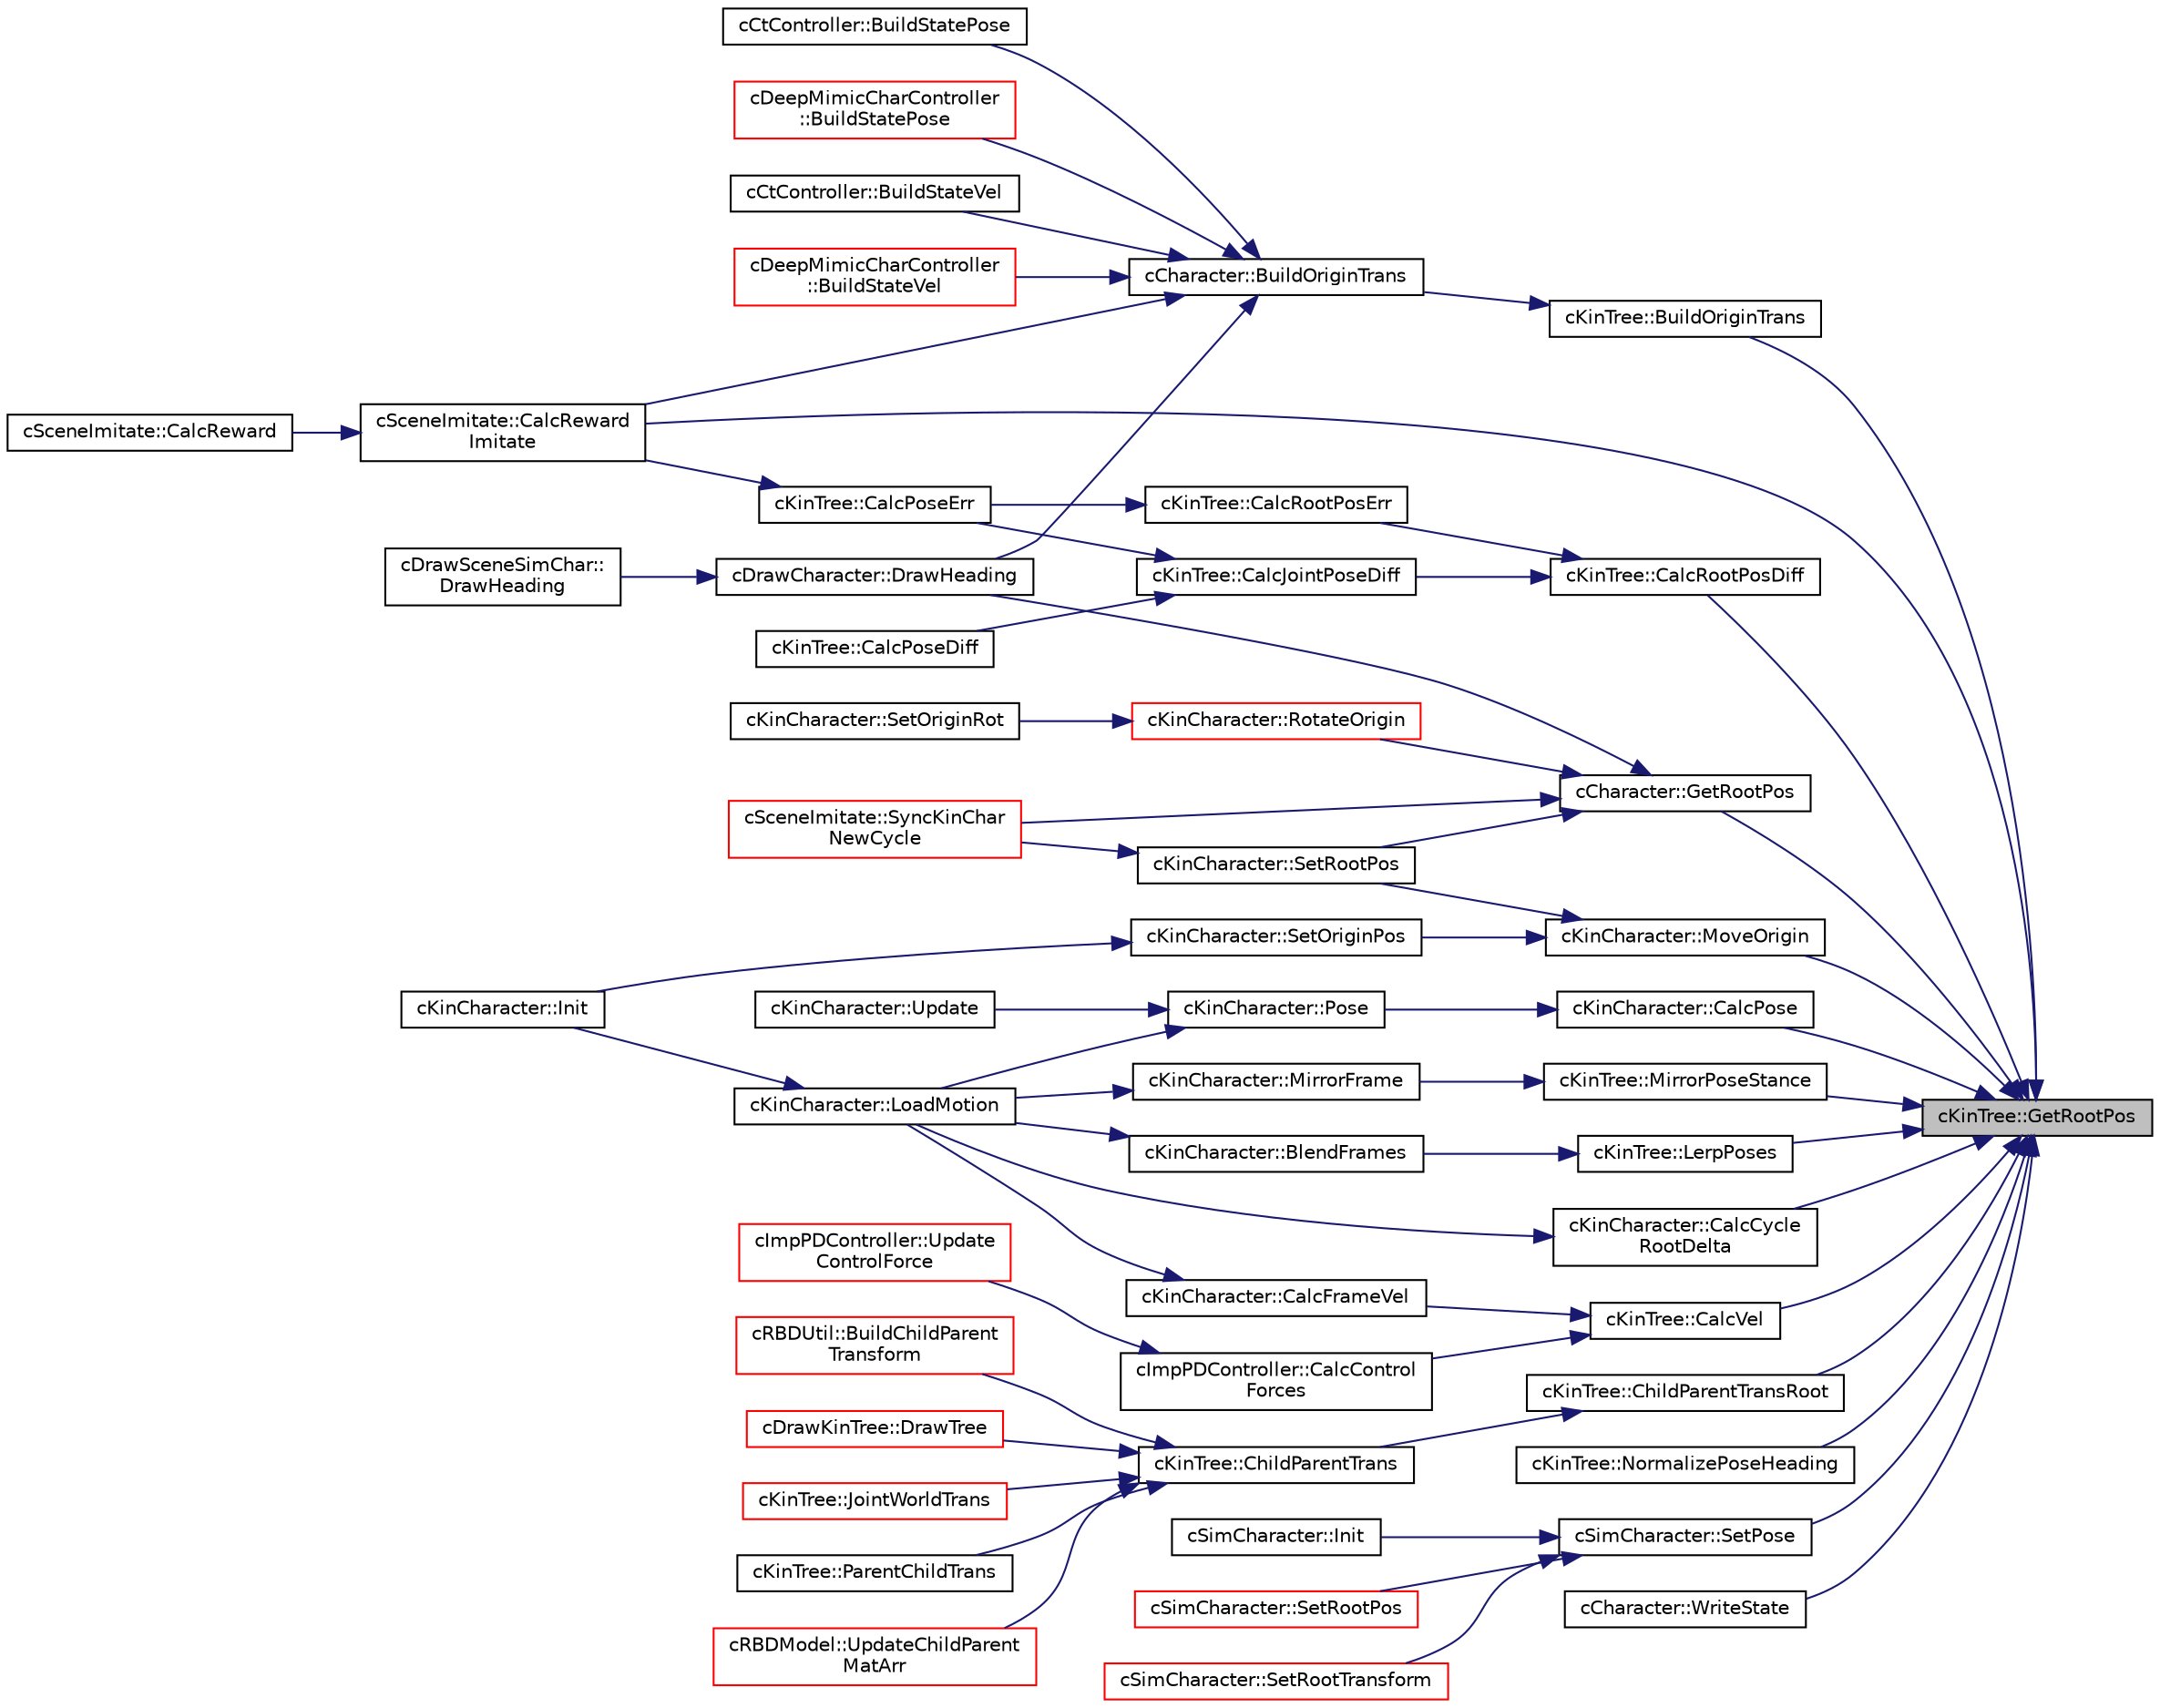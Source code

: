 digraph "cKinTree::GetRootPos"
{
 // LATEX_PDF_SIZE
  edge [fontname="Helvetica",fontsize="10",labelfontname="Helvetica",labelfontsize="10"];
  node [fontname="Helvetica",fontsize="10",shape=record];
  rankdir="RL";
  Node1 [label="cKinTree::GetRootPos",height=0.2,width=0.4,color="black", fillcolor="grey75", style="filled", fontcolor="black",tooltip=" "];
  Node1 -> Node2 [dir="back",color="midnightblue",fontsize="10",style="solid",fontname="Helvetica"];
  Node2 [label="cKinTree::BuildOriginTrans",height=0.2,width=0.4,color="black", fillcolor="white", style="filled",URL="$classc_kin_tree.html#a5202fa70f7d7f8acbda05a6e8d0a9edf",tooltip=" "];
  Node2 -> Node3 [dir="back",color="midnightblue",fontsize="10",style="solid",fontname="Helvetica"];
  Node3 [label="cCharacter::BuildOriginTrans",height=0.2,width=0.4,color="black", fillcolor="white", style="filled",URL="$classc_character.html#a47b30497606677520c662a5e5dcc3a47",tooltip=" "];
  Node3 -> Node4 [dir="back",color="midnightblue",fontsize="10",style="solid",fontname="Helvetica"];
  Node4 [label="cCtController::BuildStatePose",height=0.2,width=0.4,color="black", fillcolor="white", style="filled",URL="$classc_ct_controller.html#a696c4c6d34d0500a6ff83fc359ec680c",tooltip=" "];
  Node3 -> Node5 [dir="back",color="midnightblue",fontsize="10",style="solid",fontname="Helvetica"];
  Node5 [label="cDeepMimicCharController\l::BuildStatePose",height=0.2,width=0.4,color="red", fillcolor="white", style="filled",URL="$classc_deep_mimic_char_controller.html#a6e6b46c058bd75ba865a1f65558609f3",tooltip=" "];
  Node3 -> Node8 [dir="back",color="midnightblue",fontsize="10",style="solid",fontname="Helvetica"];
  Node8 [label="cCtController::BuildStateVel",height=0.2,width=0.4,color="black", fillcolor="white", style="filled",URL="$classc_ct_controller.html#a7493cf02844e1fe4519b939d963df0c9",tooltip=" "];
  Node3 -> Node9 [dir="back",color="midnightblue",fontsize="10",style="solid",fontname="Helvetica"];
  Node9 [label="cDeepMimicCharController\l::BuildStateVel",height=0.2,width=0.4,color="red", fillcolor="white", style="filled",URL="$classc_deep_mimic_char_controller.html#a3a35e6d7bc79f90096215a43b508728f",tooltip=" "];
  Node3 -> Node10 [dir="back",color="midnightblue",fontsize="10",style="solid",fontname="Helvetica"];
  Node10 [label="cSceneImitate::CalcReward\lImitate",height=0.2,width=0.4,color="black", fillcolor="white", style="filled",URL="$classc_scene_imitate.html#a5fa3ac5de8bbde3998e4943fcf8ab18b",tooltip=" "];
  Node10 -> Node11 [dir="back",color="midnightblue",fontsize="10",style="solid",fontname="Helvetica"];
  Node11 [label="cSceneImitate::CalcReward",height=0.2,width=0.4,color="black", fillcolor="white", style="filled",URL="$classc_scene_imitate.html#aed775e0aa0df893f1df6b35cda0cbeab",tooltip=" "];
  Node3 -> Node12 [dir="back",color="midnightblue",fontsize="10",style="solid",fontname="Helvetica"];
  Node12 [label="cDrawCharacter::DrawHeading",height=0.2,width=0.4,color="black", fillcolor="white", style="filled",URL="$classc_draw_character.html#aacce335f9bdf008dcbda5b5357744c4f",tooltip=" "];
  Node12 -> Node13 [dir="back",color="midnightblue",fontsize="10",style="solid",fontname="Helvetica"];
  Node13 [label="cDrawSceneSimChar::\lDrawHeading",height=0.2,width=0.4,color="black", fillcolor="white", style="filled",URL="$classc_draw_scene_sim_char.html#a1101b9d7882bc51ce78a3598f4b65884",tooltip=" "];
  Node1 -> Node14 [dir="back",color="midnightblue",fontsize="10",style="solid",fontname="Helvetica"];
  Node14 [label="cKinCharacter::CalcCycle\lRootDelta",height=0.2,width=0.4,color="black", fillcolor="white", style="filled",URL="$classc_kin_character.html#ac40656cb1a242941b39063faf7a2347e",tooltip=" "];
  Node14 -> Node15 [dir="back",color="midnightblue",fontsize="10",style="solid",fontname="Helvetica"];
  Node15 [label="cKinCharacter::LoadMotion",height=0.2,width=0.4,color="black", fillcolor="white", style="filled",URL="$classc_kin_character.html#aadfb26f290511a722fa701f7cf134845",tooltip=" "];
  Node15 -> Node16 [dir="back",color="midnightblue",fontsize="10",style="solid",fontname="Helvetica"];
  Node16 [label="cKinCharacter::Init",height=0.2,width=0.4,color="black", fillcolor="white", style="filled",URL="$classc_kin_character.html#a8aae2e1ec2b7b0fcdfc9b6ee2b4df4b7",tooltip=" "];
  Node1 -> Node17 [dir="back",color="midnightblue",fontsize="10",style="solid",fontname="Helvetica"];
  Node17 [label="cKinCharacter::CalcPose",height=0.2,width=0.4,color="black", fillcolor="white", style="filled",URL="$classc_kin_character.html#a68ca12d76d4b8991270041dcae4be4eb",tooltip=" "];
  Node17 -> Node18 [dir="back",color="midnightblue",fontsize="10",style="solid",fontname="Helvetica"];
  Node18 [label="cKinCharacter::Pose",height=0.2,width=0.4,color="black", fillcolor="white", style="filled",URL="$classc_kin_character.html#a3ccbe74d9ad0f4d7104f901279a03a31",tooltip=" "];
  Node18 -> Node15 [dir="back",color="midnightblue",fontsize="10",style="solid",fontname="Helvetica"];
  Node18 -> Node19 [dir="back",color="midnightblue",fontsize="10",style="solid",fontname="Helvetica"];
  Node19 [label="cKinCharacter::Update",height=0.2,width=0.4,color="black", fillcolor="white", style="filled",URL="$classc_kin_character.html#adab771763382d1e6f2d76ad47eb3506a",tooltip=" "];
  Node1 -> Node10 [dir="back",color="midnightblue",fontsize="10",style="solid",fontname="Helvetica"];
  Node1 -> Node20 [dir="back",color="midnightblue",fontsize="10",style="solid",fontname="Helvetica"];
  Node20 [label="cKinTree::CalcRootPosDiff",height=0.2,width=0.4,color="black", fillcolor="white", style="filled",URL="$classc_kin_tree.html#acf4feb5a3a22082cc1f8578e60ca23b2",tooltip=" "];
  Node20 -> Node21 [dir="back",color="midnightblue",fontsize="10",style="solid",fontname="Helvetica"];
  Node21 [label="cKinTree::CalcJointPoseDiff",height=0.2,width=0.4,color="black", fillcolor="white", style="filled",URL="$classc_kin_tree.html#a64fcc2c285137552df8146f242dfe119",tooltip=" "];
  Node21 -> Node22 [dir="back",color="midnightblue",fontsize="10",style="solid",fontname="Helvetica"];
  Node22 [label="cKinTree::CalcPoseDiff",height=0.2,width=0.4,color="black", fillcolor="white", style="filled",URL="$classc_kin_tree.html#aa72d2045a0d72aa6cca462d82cbc4b34",tooltip=" "];
  Node21 -> Node23 [dir="back",color="midnightblue",fontsize="10",style="solid",fontname="Helvetica"];
  Node23 [label="cKinTree::CalcPoseErr",height=0.2,width=0.4,color="black", fillcolor="white", style="filled",URL="$classc_kin_tree.html#af560a8d77cece2c876ec5b940c105888",tooltip=" "];
  Node23 -> Node10 [dir="back",color="midnightblue",fontsize="10",style="solid",fontname="Helvetica"];
  Node20 -> Node24 [dir="back",color="midnightblue",fontsize="10",style="solid",fontname="Helvetica"];
  Node24 [label="cKinTree::CalcRootPosErr",height=0.2,width=0.4,color="black", fillcolor="white", style="filled",URL="$classc_kin_tree.html#a0537e5132cb75f7c4e5885f82efbe050",tooltip=" "];
  Node24 -> Node23 [dir="back",color="midnightblue",fontsize="10",style="solid",fontname="Helvetica"];
  Node1 -> Node25 [dir="back",color="midnightblue",fontsize="10",style="solid",fontname="Helvetica"];
  Node25 [label="cKinTree::CalcVel",height=0.2,width=0.4,color="black", fillcolor="white", style="filled",URL="$classc_kin_tree.html#a471e9507d575df28b54aee7609c5fe64",tooltip=" "];
  Node25 -> Node26 [dir="back",color="midnightblue",fontsize="10",style="solid",fontname="Helvetica"];
  Node26 [label="cImpPDController::CalcControl\lForces",height=0.2,width=0.4,color="black", fillcolor="white", style="filled",URL="$classc_imp_p_d_controller.html#ad842a2f1c8e4fcc041e5e5c92251711f",tooltip=" "];
  Node26 -> Node27 [dir="back",color="midnightblue",fontsize="10",style="solid",fontname="Helvetica"];
  Node27 [label="cImpPDController::Update\lControlForce",height=0.2,width=0.4,color="red", fillcolor="white", style="filled",URL="$classc_imp_p_d_controller.html#a1720b102b3336b93c5d09d6740492eec",tooltip=" "];
  Node25 -> Node30 [dir="back",color="midnightblue",fontsize="10",style="solid",fontname="Helvetica"];
  Node30 [label="cKinCharacter::CalcFrameVel",height=0.2,width=0.4,color="black", fillcolor="white", style="filled",URL="$classc_kin_character.html#ad04e0843ae930cf723578a1ca6e74aa7",tooltip=" "];
  Node30 -> Node15 [dir="back",color="midnightblue",fontsize="10",style="solid",fontname="Helvetica"];
  Node1 -> Node31 [dir="back",color="midnightblue",fontsize="10",style="solid",fontname="Helvetica"];
  Node31 [label="cKinTree::ChildParentTransRoot",height=0.2,width=0.4,color="black", fillcolor="white", style="filled",URL="$classc_kin_tree.html#a6516ddf706ee84a791581d0d3f256b46",tooltip=" "];
  Node31 -> Node32 [dir="back",color="midnightblue",fontsize="10",style="solid",fontname="Helvetica"];
  Node32 [label="cKinTree::ChildParentTrans",height=0.2,width=0.4,color="black", fillcolor="white", style="filled",URL="$classc_kin_tree.html#a128b028d804ebd233a3cf65eeffd843a",tooltip=" "];
  Node32 -> Node33 [dir="back",color="midnightblue",fontsize="10",style="solid",fontname="Helvetica"];
  Node33 [label="cRBDUtil::BuildChildParent\lTransform",height=0.2,width=0.4,color="red", fillcolor="white", style="filled",URL="$classc_r_b_d_util.html#a393ec92eefe6f45bde96754ff54975dd",tooltip=" "];
  Node32 -> Node36 [dir="back",color="midnightblue",fontsize="10",style="solid",fontname="Helvetica"];
  Node36 [label="cDrawKinTree::DrawTree",height=0.2,width=0.4,color="red", fillcolor="white", style="filled",URL="$classc_draw_kin_tree.html#a3ac3fbab30458f7a0fd843c18e10885b",tooltip=" "];
  Node32 -> Node47 [dir="back",color="midnightblue",fontsize="10",style="solid",fontname="Helvetica"];
  Node47 [label="cKinTree::JointWorldTrans",height=0.2,width=0.4,color="red", fillcolor="white", style="filled",URL="$classc_kin_tree.html#acecd45296511a0156ed587def403e719",tooltip=" "];
  Node32 -> Node72 [dir="back",color="midnightblue",fontsize="10",style="solid",fontname="Helvetica"];
  Node72 [label="cKinTree::ParentChildTrans",height=0.2,width=0.4,color="black", fillcolor="white", style="filled",URL="$classc_kin_tree.html#a5ee77f27a62b286e51fc04a1cd7e3a4e",tooltip=" "];
  Node32 -> Node73 [dir="back",color="midnightblue",fontsize="10",style="solid",fontname="Helvetica"];
  Node73 [label="cRBDModel::UpdateChildParent\lMatArr",height=0.2,width=0.4,color="red", fillcolor="white", style="filled",URL="$classc_r_b_d_model.html#a04c50731917961a60b4128a552e3736e",tooltip=" "];
  Node1 -> Node75 [dir="back",color="midnightblue",fontsize="10",style="solid",fontname="Helvetica"];
  Node75 [label="cCharacter::GetRootPos",height=0.2,width=0.4,color="black", fillcolor="white", style="filled",URL="$classc_character.html#a5389062f46d62e0c51c2cec514825ef4",tooltip=" "];
  Node75 -> Node12 [dir="back",color="midnightblue",fontsize="10",style="solid",fontname="Helvetica"];
  Node75 -> Node76 [dir="back",color="midnightblue",fontsize="10",style="solid",fontname="Helvetica"];
  Node76 [label="cKinCharacter::RotateOrigin",height=0.2,width=0.4,color="red", fillcolor="white", style="filled",URL="$classc_kin_character.html#a8cb5e37dc7cd53d8c30ff3b39c7fd7a2",tooltip=" "];
  Node76 -> Node77 [dir="back",color="midnightblue",fontsize="10",style="solid",fontname="Helvetica"];
  Node77 [label="cKinCharacter::SetOriginRot",height=0.2,width=0.4,color="black", fillcolor="white", style="filled",URL="$classc_kin_character.html#ad813d46794d0477c73e1348ec050b8eb",tooltip=" "];
  Node75 -> Node79 [dir="back",color="midnightblue",fontsize="10",style="solid",fontname="Helvetica"];
  Node79 [label="cKinCharacter::SetRootPos",height=0.2,width=0.4,color="black", fillcolor="white", style="filled",URL="$classc_kin_character.html#a394981fa7f4b9a6447faa5946eb68ba8",tooltip=" "];
  Node79 -> Node80 [dir="back",color="midnightblue",fontsize="10",style="solid",fontname="Helvetica"];
  Node80 [label="cSceneImitate::SyncKinChar\lNewCycle",height=0.2,width=0.4,color="red", fillcolor="white", style="filled",URL="$classc_scene_imitate.html#a912ee6b57ba40551c4f0be71a636521c",tooltip=" "];
  Node75 -> Node80 [dir="back",color="midnightblue",fontsize="10",style="solid",fontname="Helvetica"];
  Node1 -> Node83 [dir="back",color="midnightblue",fontsize="10",style="solid",fontname="Helvetica"];
  Node83 [label="cKinTree::LerpPoses",height=0.2,width=0.4,color="black", fillcolor="white", style="filled",URL="$classc_kin_tree.html#a932b2f5a57ba7d862b816949e83dc15e",tooltip=" "];
  Node83 -> Node84 [dir="back",color="midnightblue",fontsize="10",style="solid",fontname="Helvetica"];
  Node84 [label="cKinCharacter::BlendFrames",height=0.2,width=0.4,color="black", fillcolor="white", style="filled",URL="$classc_kin_character.html#af2d8187b63426c98f2e0722326093b15",tooltip=" "];
  Node84 -> Node15 [dir="back",color="midnightblue",fontsize="10",style="solid",fontname="Helvetica"];
  Node1 -> Node85 [dir="back",color="midnightblue",fontsize="10",style="solid",fontname="Helvetica"];
  Node85 [label="cKinTree::MirrorPoseStance",height=0.2,width=0.4,color="black", fillcolor="white", style="filled",URL="$classc_kin_tree.html#a52a7aed8708d81202559dd58e4fc13ee",tooltip=" "];
  Node85 -> Node86 [dir="back",color="midnightblue",fontsize="10",style="solid",fontname="Helvetica"];
  Node86 [label="cKinCharacter::MirrorFrame",height=0.2,width=0.4,color="black", fillcolor="white", style="filled",URL="$classc_kin_character.html#aee7b6c08d8c24404ca7423717446ae2c",tooltip=" "];
  Node86 -> Node15 [dir="back",color="midnightblue",fontsize="10",style="solid",fontname="Helvetica"];
  Node1 -> Node87 [dir="back",color="midnightblue",fontsize="10",style="solid",fontname="Helvetica"];
  Node87 [label="cKinCharacter::MoveOrigin",height=0.2,width=0.4,color="black", fillcolor="white", style="filled",URL="$classc_kin_character.html#af914cf8bee0205b4975de2f48749d78d",tooltip=" "];
  Node87 -> Node88 [dir="back",color="midnightblue",fontsize="10",style="solid",fontname="Helvetica"];
  Node88 [label="cKinCharacter::SetOriginPos",height=0.2,width=0.4,color="black", fillcolor="white", style="filled",URL="$classc_kin_character.html#a21f74d578ad6a8935bb5317337dcf43a",tooltip=" "];
  Node88 -> Node16 [dir="back",color="midnightblue",fontsize="10",style="solid",fontname="Helvetica"];
  Node87 -> Node79 [dir="back",color="midnightblue",fontsize="10",style="solid",fontname="Helvetica"];
  Node1 -> Node89 [dir="back",color="midnightblue",fontsize="10",style="solid",fontname="Helvetica"];
  Node89 [label="cKinTree::NormalizePoseHeading",height=0.2,width=0.4,color="black", fillcolor="white", style="filled",URL="$classc_kin_tree.html#a209a5b37651e2d0feac9fa2fc6898141",tooltip=" "];
  Node1 -> Node90 [dir="back",color="midnightblue",fontsize="10",style="solid",fontname="Helvetica"];
  Node90 [label="cSimCharacter::SetPose",height=0.2,width=0.4,color="black", fillcolor="white", style="filled",URL="$classc_sim_character.html#af90f9cd7b45cb9f6ea3635bfa562675d",tooltip=" "];
  Node90 -> Node91 [dir="back",color="midnightblue",fontsize="10",style="solid",fontname="Helvetica"];
  Node91 [label="cSimCharacter::Init",height=0.2,width=0.4,color="black", fillcolor="white", style="filled",URL="$classc_sim_character.html#a268ec8e85dcc271e9bb20a8e0c44c124",tooltip=" "];
  Node90 -> Node92 [dir="back",color="midnightblue",fontsize="10",style="solid",fontname="Helvetica"];
  Node92 [label="cSimCharacter::SetRootPos",height=0.2,width=0.4,color="red", fillcolor="white", style="filled",URL="$classc_sim_character.html#af6fa6b41fbce89da71285ed1840ae9b1",tooltip=" "];
  Node90 -> Node94 [dir="back",color="midnightblue",fontsize="10",style="solid",fontname="Helvetica"];
  Node94 [label="cSimCharacter::SetRootTransform",height=0.2,width=0.4,color="red", fillcolor="white", style="filled",URL="$classc_sim_character.html#a615ae95d65aaf5991be40b41a2f3a89d",tooltip=" "];
  Node1 -> Node97 [dir="back",color="midnightblue",fontsize="10",style="solid",fontname="Helvetica"];
  Node97 [label="cCharacter::WriteState",height=0.2,width=0.4,color="black", fillcolor="white", style="filled",URL="$classc_character.html#ab263df83b763b966a1583ce8785ba010",tooltip=" "];
}
